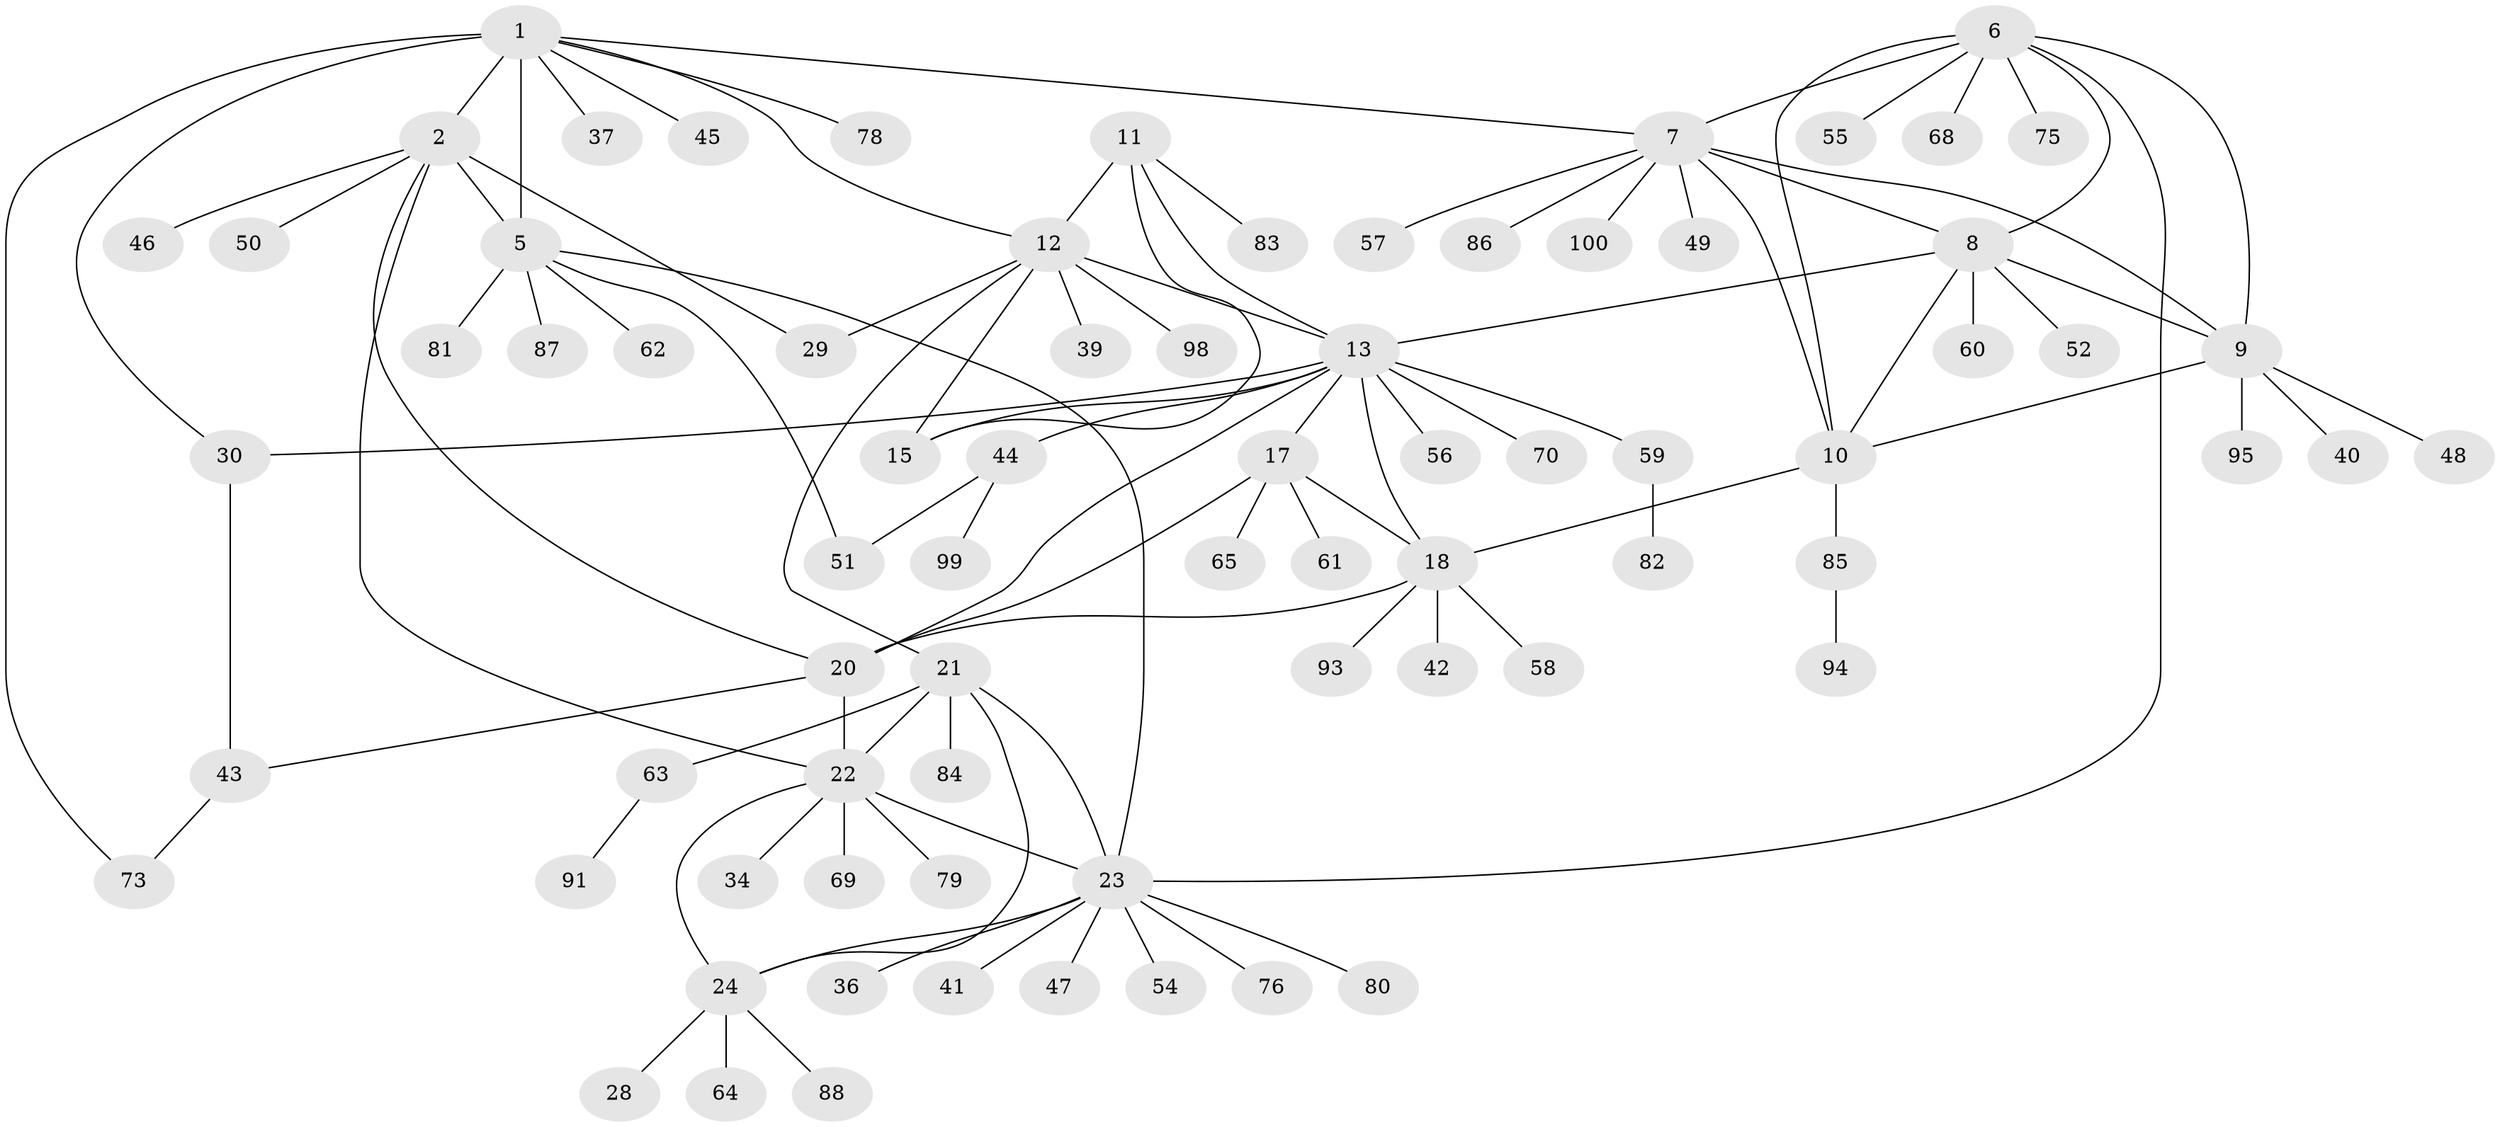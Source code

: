 // Generated by graph-tools (version 1.1) at 2025/24/03/03/25 07:24:14]
// undirected, 75 vertices, 102 edges
graph export_dot {
graph [start="1"]
  node [color=gray90,style=filled];
  1 [super="+4"];
  2 [super="+3"];
  5 [super="+26"];
  6 [super="+89"];
  7 [super="+35"];
  8 [super="+53"];
  9 [super="+33"];
  10 [super="+27"];
  11 [super="+97"];
  12 [super="+14"];
  13 [super="+16"];
  15;
  17 [super="+19"];
  18 [super="+92"];
  20 [super="+31"];
  21 [super="+90"];
  22 [super="+25"];
  23 [super="+32"];
  24 [super="+38"];
  28;
  29 [super="+77"];
  30;
  34;
  36 [super="+72"];
  37;
  39;
  40;
  41;
  42;
  43 [super="+96"];
  44 [super="+71"];
  45;
  46;
  47;
  48;
  49;
  50;
  51 [super="+66"];
  52;
  54;
  55;
  56;
  57;
  58;
  59;
  60;
  61;
  62 [super="+74"];
  63 [super="+67"];
  64;
  65;
  68;
  69;
  70;
  73;
  75;
  76;
  78;
  79;
  80;
  81;
  82;
  83;
  84;
  85;
  86;
  87;
  88;
  91;
  93;
  94;
  95;
  98;
  99;
  100;
  1 -- 2 [weight=4];
  1 -- 5 [weight=2];
  1 -- 12;
  1 -- 37;
  1 -- 45;
  1 -- 73;
  1 -- 78;
  1 -- 7;
  1 -- 30;
  2 -- 5 [weight=2];
  2 -- 29;
  2 -- 50;
  2 -- 20;
  2 -- 22;
  2 -- 46;
  5 -- 62;
  5 -- 81;
  5 -- 87;
  5 -- 51;
  5 -- 23;
  6 -- 7;
  6 -- 8;
  6 -- 9;
  6 -- 10;
  6 -- 23;
  6 -- 55;
  6 -- 68;
  6 -- 75;
  7 -- 8;
  7 -- 9;
  7 -- 10;
  7 -- 49;
  7 -- 57;
  7 -- 86;
  7 -- 100;
  8 -- 9;
  8 -- 10;
  8 -- 13;
  8 -- 52;
  8 -- 60;
  9 -- 10;
  9 -- 40;
  9 -- 48;
  9 -- 95;
  10 -- 18;
  10 -- 85;
  11 -- 12 [weight=2];
  11 -- 13;
  11 -- 15;
  11 -- 83;
  12 -- 13 [weight=2];
  12 -- 15 [weight=2];
  12 -- 21;
  12 -- 29;
  12 -- 98;
  12 -- 39;
  13 -- 15;
  13 -- 30;
  13 -- 70;
  13 -- 44;
  13 -- 17 [weight=2];
  13 -- 18;
  13 -- 20;
  13 -- 56;
  13 -- 59;
  17 -- 18 [weight=2];
  17 -- 20 [weight=2];
  17 -- 65;
  17 -- 61;
  18 -- 20;
  18 -- 42;
  18 -- 58;
  18 -- 93;
  20 -- 43;
  20 -- 22;
  21 -- 22 [weight=2];
  21 -- 23;
  21 -- 24;
  21 -- 63;
  21 -- 84;
  22 -- 23 [weight=2];
  22 -- 24 [weight=2];
  22 -- 34;
  22 -- 69;
  22 -- 79;
  23 -- 24;
  23 -- 36;
  23 -- 41;
  23 -- 47;
  23 -- 54;
  23 -- 80;
  23 -- 76;
  24 -- 28;
  24 -- 88;
  24 -- 64;
  30 -- 43;
  43 -- 73;
  44 -- 51;
  44 -- 99;
  59 -- 82;
  63 -- 91;
  85 -- 94;
}
